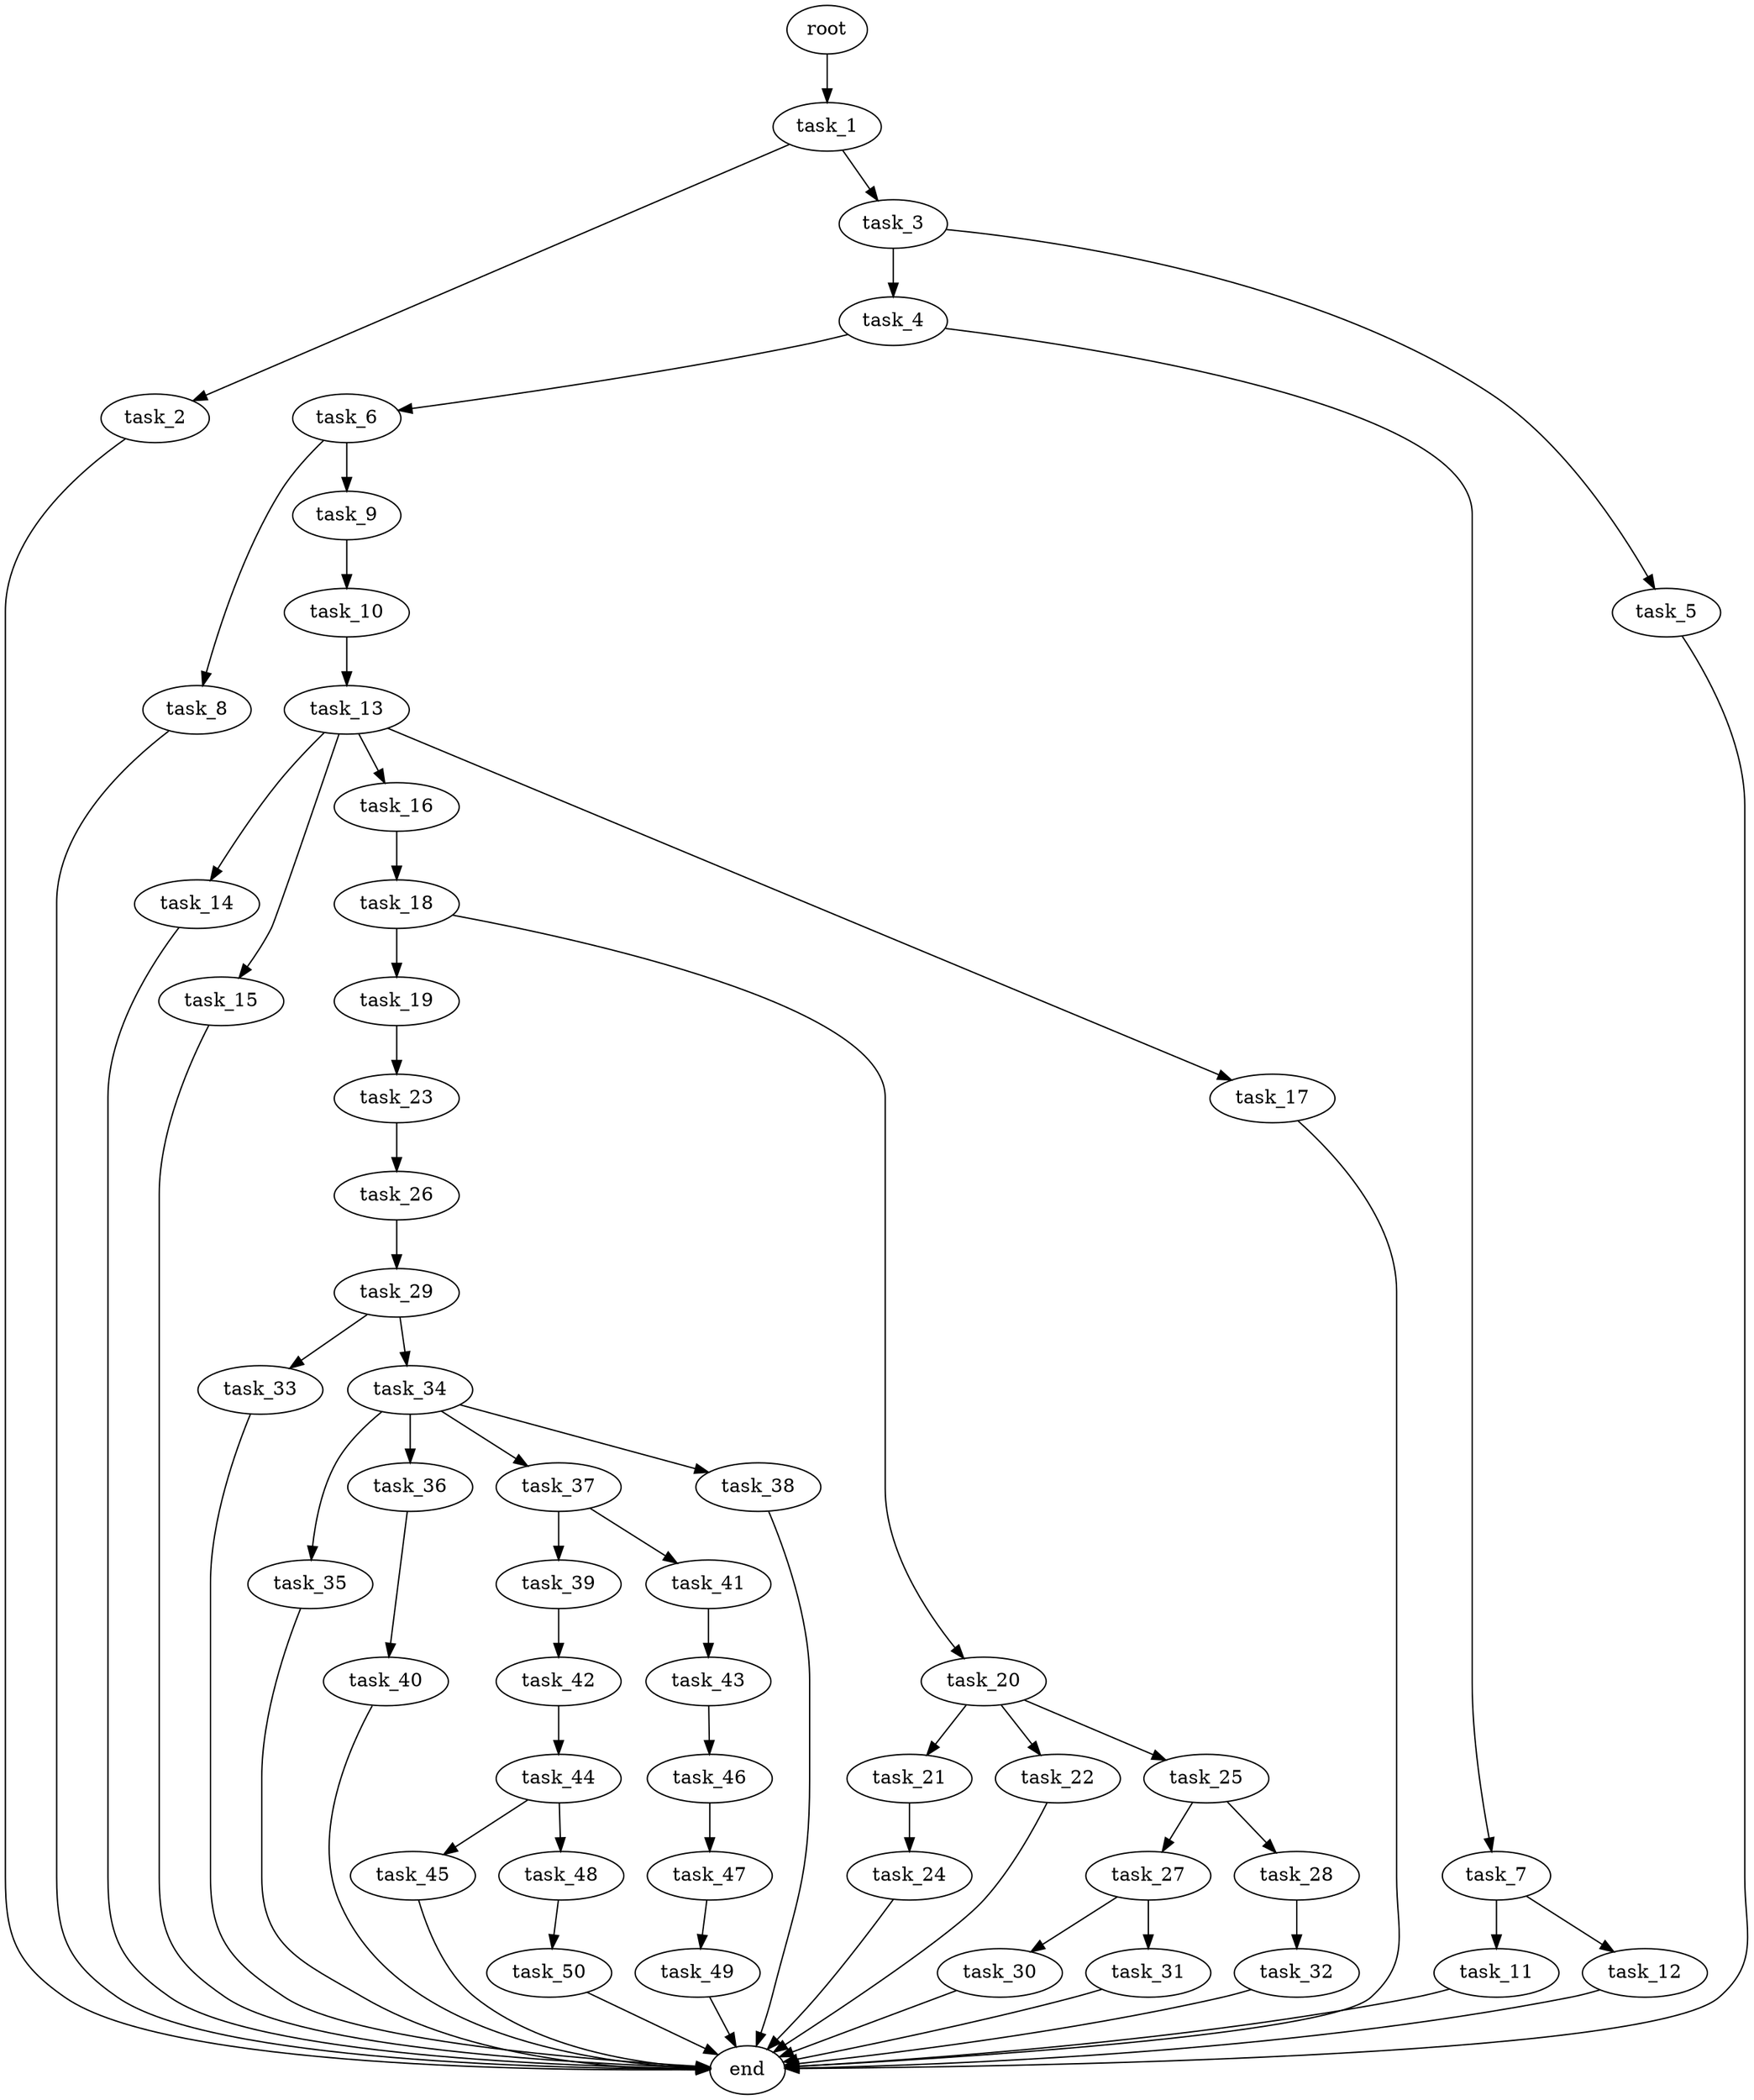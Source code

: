 digraph G {
  root [size="0.000000e+00"];
  task_1 [size="3.869650e+10"];
  task_2 [size="9.117316e+10"];
  task_3 [size="7.961051e+10"];
  task_4 [size="5.691710e+10"];
  task_5 [size="9.652596e+10"];
  task_6 [size="7.193462e+10"];
  task_7 [size="7.507138e+10"];
  task_8 [size="6.452084e+10"];
  task_9 [size="2.295451e+10"];
  task_10 [size="1.307753e+10"];
  task_11 [size="8.143693e+10"];
  task_12 [size="9.980492e+10"];
  task_13 [size="7.051970e+10"];
  task_14 [size="5.962234e+10"];
  task_15 [size="6.827088e+10"];
  task_16 [size="1.234705e+10"];
  task_17 [size="6.924441e+09"];
  task_18 [size="8.633900e+10"];
  task_19 [size="5.586974e+10"];
  task_20 [size="9.993106e+09"];
  task_21 [size="3.971663e+10"];
  task_22 [size="5.448747e+10"];
  task_23 [size="5.796192e+10"];
  task_24 [size="4.646004e+10"];
  task_25 [size="1.087357e+09"];
  task_26 [size="2.773443e+10"];
  task_27 [size="1.179539e+10"];
  task_28 [size="3.321806e+10"];
  task_29 [size="2.466782e+10"];
  task_30 [size="5.984013e+10"];
  task_31 [size="6.376526e+10"];
  task_32 [size="3.980334e+10"];
  task_33 [size="1.386333e+10"];
  task_34 [size="8.746417e+10"];
  task_35 [size="9.526053e+10"];
  task_36 [size="4.015890e+10"];
  task_37 [size="3.546928e+08"];
  task_38 [size="1.743148e+10"];
  task_39 [size="4.235013e+10"];
  task_40 [size="7.349970e+10"];
  task_41 [size="7.567556e+10"];
  task_42 [size="5.504479e+10"];
  task_43 [size="5.100931e+10"];
  task_44 [size="3.669017e+10"];
  task_45 [size="2.764168e+10"];
  task_46 [size="1.056349e+09"];
  task_47 [size="8.648530e+10"];
  task_48 [size="9.280637e+10"];
  task_49 [size="2.319818e+10"];
  task_50 [size="7.727253e+10"];
  end [size="0.000000e+00"];

  root -> task_1 [size="1.000000e-12"];
  task_1 -> task_2 [size="9.117316e+08"];
  task_1 -> task_3 [size="7.961051e+08"];
  task_2 -> end [size="1.000000e-12"];
  task_3 -> task_4 [size="5.691710e+08"];
  task_3 -> task_5 [size="9.652596e+08"];
  task_4 -> task_6 [size="7.193462e+08"];
  task_4 -> task_7 [size="7.507138e+08"];
  task_5 -> end [size="1.000000e-12"];
  task_6 -> task_8 [size="6.452084e+08"];
  task_6 -> task_9 [size="2.295451e+08"];
  task_7 -> task_11 [size="8.143693e+08"];
  task_7 -> task_12 [size="9.980492e+08"];
  task_8 -> end [size="1.000000e-12"];
  task_9 -> task_10 [size="1.307753e+08"];
  task_10 -> task_13 [size="7.051970e+08"];
  task_11 -> end [size="1.000000e-12"];
  task_12 -> end [size="1.000000e-12"];
  task_13 -> task_14 [size="5.962234e+08"];
  task_13 -> task_15 [size="6.827088e+08"];
  task_13 -> task_16 [size="1.234705e+08"];
  task_13 -> task_17 [size="6.924441e+07"];
  task_14 -> end [size="1.000000e-12"];
  task_15 -> end [size="1.000000e-12"];
  task_16 -> task_18 [size="8.633900e+08"];
  task_17 -> end [size="1.000000e-12"];
  task_18 -> task_19 [size="5.586974e+08"];
  task_18 -> task_20 [size="9.993106e+07"];
  task_19 -> task_23 [size="5.796192e+08"];
  task_20 -> task_21 [size="3.971663e+08"];
  task_20 -> task_22 [size="5.448747e+08"];
  task_20 -> task_25 [size="1.087357e+07"];
  task_21 -> task_24 [size="4.646004e+08"];
  task_22 -> end [size="1.000000e-12"];
  task_23 -> task_26 [size="2.773443e+08"];
  task_24 -> end [size="1.000000e-12"];
  task_25 -> task_27 [size="1.179539e+08"];
  task_25 -> task_28 [size="3.321806e+08"];
  task_26 -> task_29 [size="2.466782e+08"];
  task_27 -> task_30 [size="5.984013e+08"];
  task_27 -> task_31 [size="6.376526e+08"];
  task_28 -> task_32 [size="3.980334e+08"];
  task_29 -> task_33 [size="1.386333e+08"];
  task_29 -> task_34 [size="8.746417e+08"];
  task_30 -> end [size="1.000000e-12"];
  task_31 -> end [size="1.000000e-12"];
  task_32 -> end [size="1.000000e-12"];
  task_33 -> end [size="1.000000e-12"];
  task_34 -> task_35 [size="9.526053e+08"];
  task_34 -> task_36 [size="4.015890e+08"];
  task_34 -> task_37 [size="3.546928e+06"];
  task_34 -> task_38 [size="1.743148e+08"];
  task_35 -> end [size="1.000000e-12"];
  task_36 -> task_40 [size="7.349970e+08"];
  task_37 -> task_39 [size="4.235013e+08"];
  task_37 -> task_41 [size="7.567556e+08"];
  task_38 -> end [size="1.000000e-12"];
  task_39 -> task_42 [size="5.504479e+08"];
  task_40 -> end [size="1.000000e-12"];
  task_41 -> task_43 [size="5.100931e+08"];
  task_42 -> task_44 [size="3.669017e+08"];
  task_43 -> task_46 [size="1.056349e+07"];
  task_44 -> task_45 [size="2.764168e+08"];
  task_44 -> task_48 [size="9.280637e+08"];
  task_45 -> end [size="1.000000e-12"];
  task_46 -> task_47 [size="8.648530e+08"];
  task_47 -> task_49 [size="2.319818e+08"];
  task_48 -> task_50 [size="7.727253e+08"];
  task_49 -> end [size="1.000000e-12"];
  task_50 -> end [size="1.000000e-12"];
}
